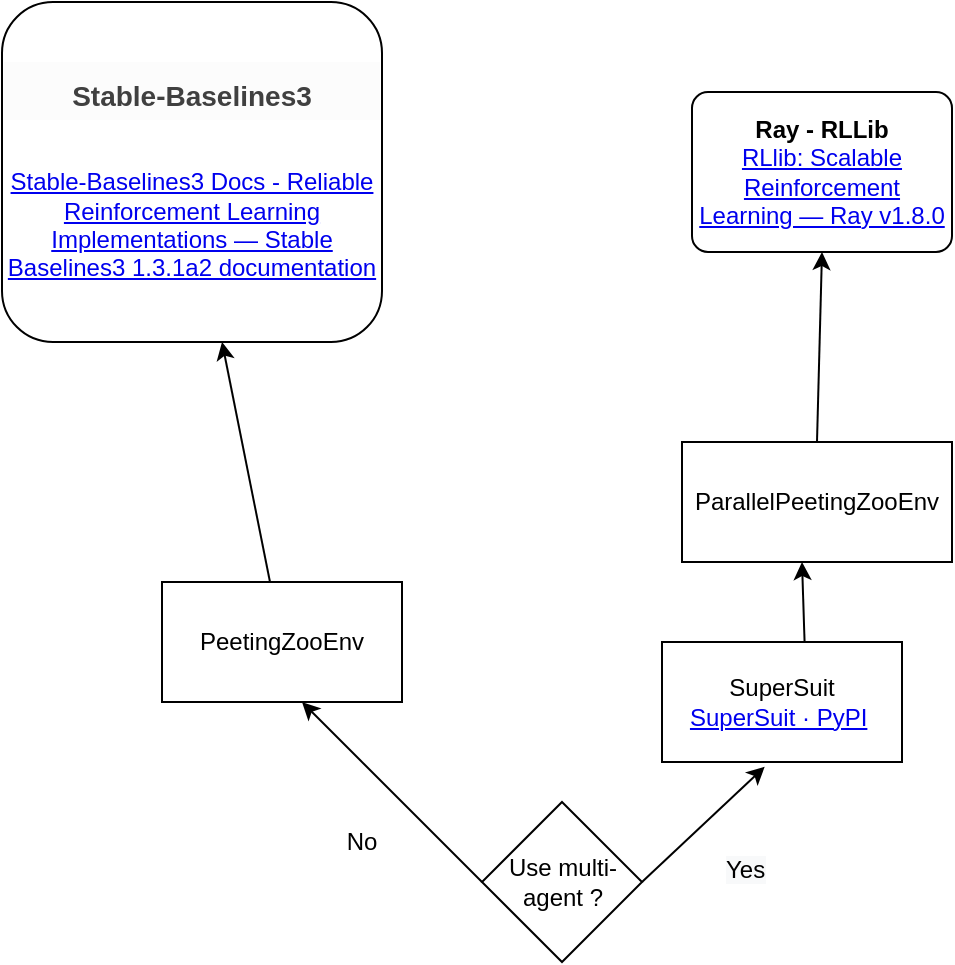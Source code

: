 <mxfile version="15.2.7" type="device"><diagram id="AD-4v586XEcLZh2VNcSQ" name="Page-1"><mxGraphModel dx="1088" dy="968" grid="1" gridSize="10" guides="1" tooltips="1" connect="1" arrows="1" fold="1" page="1" pageScale="1" pageWidth="850" pageHeight="1100" math="0" shadow="0"><root><mxCell id="0"/><mxCell id="1" parent="0"/><mxCell id="3_IcoR-PtPf6_o3CDdKr-1" value="&lt;h1 style=&quot;box-sizing: border-box ; margin-top: 0px ; margin-bottom: 24px ; color: rgb(64 , 64 , 64) ; background-color: rgb(252 , 252 , 252)&quot;&gt;&lt;font style=&quot;font-size: 14px&quot;&gt;Stable-Baselines3&lt;/font&gt;&lt;/h1&gt;&lt;a href=&quot;https://stable-baselines3.readthedocs.io/en/master/index.html&quot;&gt;Stable-Baselines3 Docs - Reliable Reinforcement Learning Implementations — Stable Baselines3 1.3.1a2 documentation&lt;/a&gt;" style="rounded=1;whiteSpace=wrap;html=1;" vertex="1" parent="1"><mxGeometry x="200" y="160" width="190" height="170" as="geometry"/></mxCell><mxCell id="3_IcoR-PtPf6_o3CDdKr-2" value="&lt;b&gt;Ray - RLLib&lt;/b&gt;&lt;br&gt;&lt;a href=&quot;https://docs.ray.io/en/latest/rllib.html&quot;&gt;RLlib: Scalable Reinforcement Learning — Ray v1.8.0&lt;/a&gt;" style="rounded=1;whiteSpace=wrap;html=1;arcSize=10;" vertex="1" parent="1"><mxGeometry x="545" y="205" width="130" height="80" as="geometry"/></mxCell><mxCell id="3_IcoR-PtPf6_o3CDdKr-4" value="" style="rhombus;whiteSpace=wrap;html=1;" vertex="1" parent="1"><mxGeometry x="440" y="560" width="80" height="80" as="geometry"/></mxCell><mxCell id="3_IcoR-PtPf6_o3CDdKr-5" value="" style="endArrow=classic;html=1;" edge="1" parent="1"><mxGeometry width="50" height="50" relative="1" as="geometry"><mxPoint x="440" y="600" as="sourcePoint"/><mxPoint x="350" y="510" as="targetPoint"/></mxGeometry></mxCell><mxCell id="3_IcoR-PtPf6_o3CDdKr-6" value="" style="endArrow=classic;html=1;entryX=0.428;entryY=1.039;entryDx=0;entryDy=0;entryPerimeter=0;" edge="1" parent="1" target="3_IcoR-PtPf6_o3CDdKr-10"><mxGeometry width="50" height="50" relative="1" as="geometry"><mxPoint x="520" y="600" as="sourcePoint"/><mxPoint x="590" y="530" as="targetPoint"/></mxGeometry></mxCell><mxCell id="3_IcoR-PtPf6_o3CDdKr-7" value="PeetingZooEnv" style="rounded=0;whiteSpace=wrap;html=1;" vertex="1" parent="1"><mxGeometry x="280" y="450" width="120" height="60" as="geometry"/></mxCell><mxCell id="3_IcoR-PtPf6_o3CDdKr-8" value="" style="endArrow=classic;html=1;" edge="1" parent="1" source="3_IcoR-PtPf6_o3CDdKr-7"><mxGeometry width="50" height="50" relative="1" as="geometry"><mxPoint x="250" y="410" as="sourcePoint"/><mxPoint x="310" y="330" as="targetPoint"/></mxGeometry></mxCell><mxCell id="3_IcoR-PtPf6_o3CDdKr-9" value="ParallelPeetingZooEnv" style="rounded=0;whiteSpace=wrap;html=1;" vertex="1" parent="1"><mxGeometry x="540" y="380" width="135" height="60" as="geometry"/></mxCell><mxCell id="3_IcoR-PtPf6_o3CDdKr-10" value="SuperSuit&lt;br&gt;&lt;a href=&quot;https://pypi.org/project/SuperSuit/&quot;&gt;SuperSuit · PyPI&lt;/a&gt;&amp;nbsp;" style="rounded=0;whiteSpace=wrap;html=1;" vertex="1" parent="1"><mxGeometry x="530" y="480" width="120" height="60" as="geometry"/></mxCell><mxCell id="3_IcoR-PtPf6_o3CDdKr-11" value="" style="endArrow=classic;html=1;exitX=0.594;exitY=-0.006;exitDx=0;exitDy=0;exitPerimeter=0;" edge="1" parent="1" source="3_IcoR-PtPf6_o3CDdKr-10"><mxGeometry width="50" height="50" relative="1" as="geometry"><mxPoint x="550" y="497.66" as="sourcePoint"/><mxPoint x="600" y="440" as="targetPoint"/></mxGeometry></mxCell><mxCell id="3_IcoR-PtPf6_o3CDdKr-12" value="" style="endArrow=classic;html=1;entryX=0.5;entryY=1;entryDx=0;entryDy=0;exitX=0.5;exitY=0;exitDx=0;exitDy=0;" edge="1" parent="1" source="3_IcoR-PtPf6_o3CDdKr-9" target="3_IcoR-PtPf6_o3CDdKr-2"><mxGeometry width="50" height="50" relative="1" as="geometry"><mxPoint x="559.32" y="357.66" as="sourcePoint"/><mxPoint x="620.68" y="300.0" as="targetPoint"/></mxGeometry></mxCell><mxCell id="3_IcoR-PtPf6_o3CDdKr-14" value="Use multi-agent ?" style="text;html=1;strokeColor=none;fillColor=none;align=center;verticalAlign=middle;whiteSpace=wrap;rounded=0;" vertex="1" parent="1"><mxGeometry x="447.5" y="590" width="65" height="20" as="geometry"/></mxCell><mxCell id="3_IcoR-PtPf6_o3CDdKr-15" value="No" style="text;html=1;strokeColor=none;fillColor=none;align=center;verticalAlign=middle;whiteSpace=wrap;rounded=0;" vertex="1" parent="1"><mxGeometry x="360" y="570" width="40" height="20" as="geometry"/></mxCell><mxCell id="3_IcoR-PtPf6_o3CDdKr-16" value="&lt;span style=&quot;color: rgb(0 , 0 , 0) ; font-family: &amp;#34;helvetica&amp;#34; ; font-size: 12px ; font-style: normal ; font-weight: 400 ; letter-spacing: normal ; text-align: center ; text-indent: 0px ; text-transform: none ; word-spacing: 0px ; background-color: rgb(248 , 249 , 250) ; display: inline ; float: none&quot;&gt;Yes&lt;/span&gt;" style="text;whiteSpace=wrap;html=1;" vertex="1" parent="1"><mxGeometry x="560" y="580" width="40" height="30" as="geometry"/></mxCell></root></mxGraphModel></diagram></mxfile>